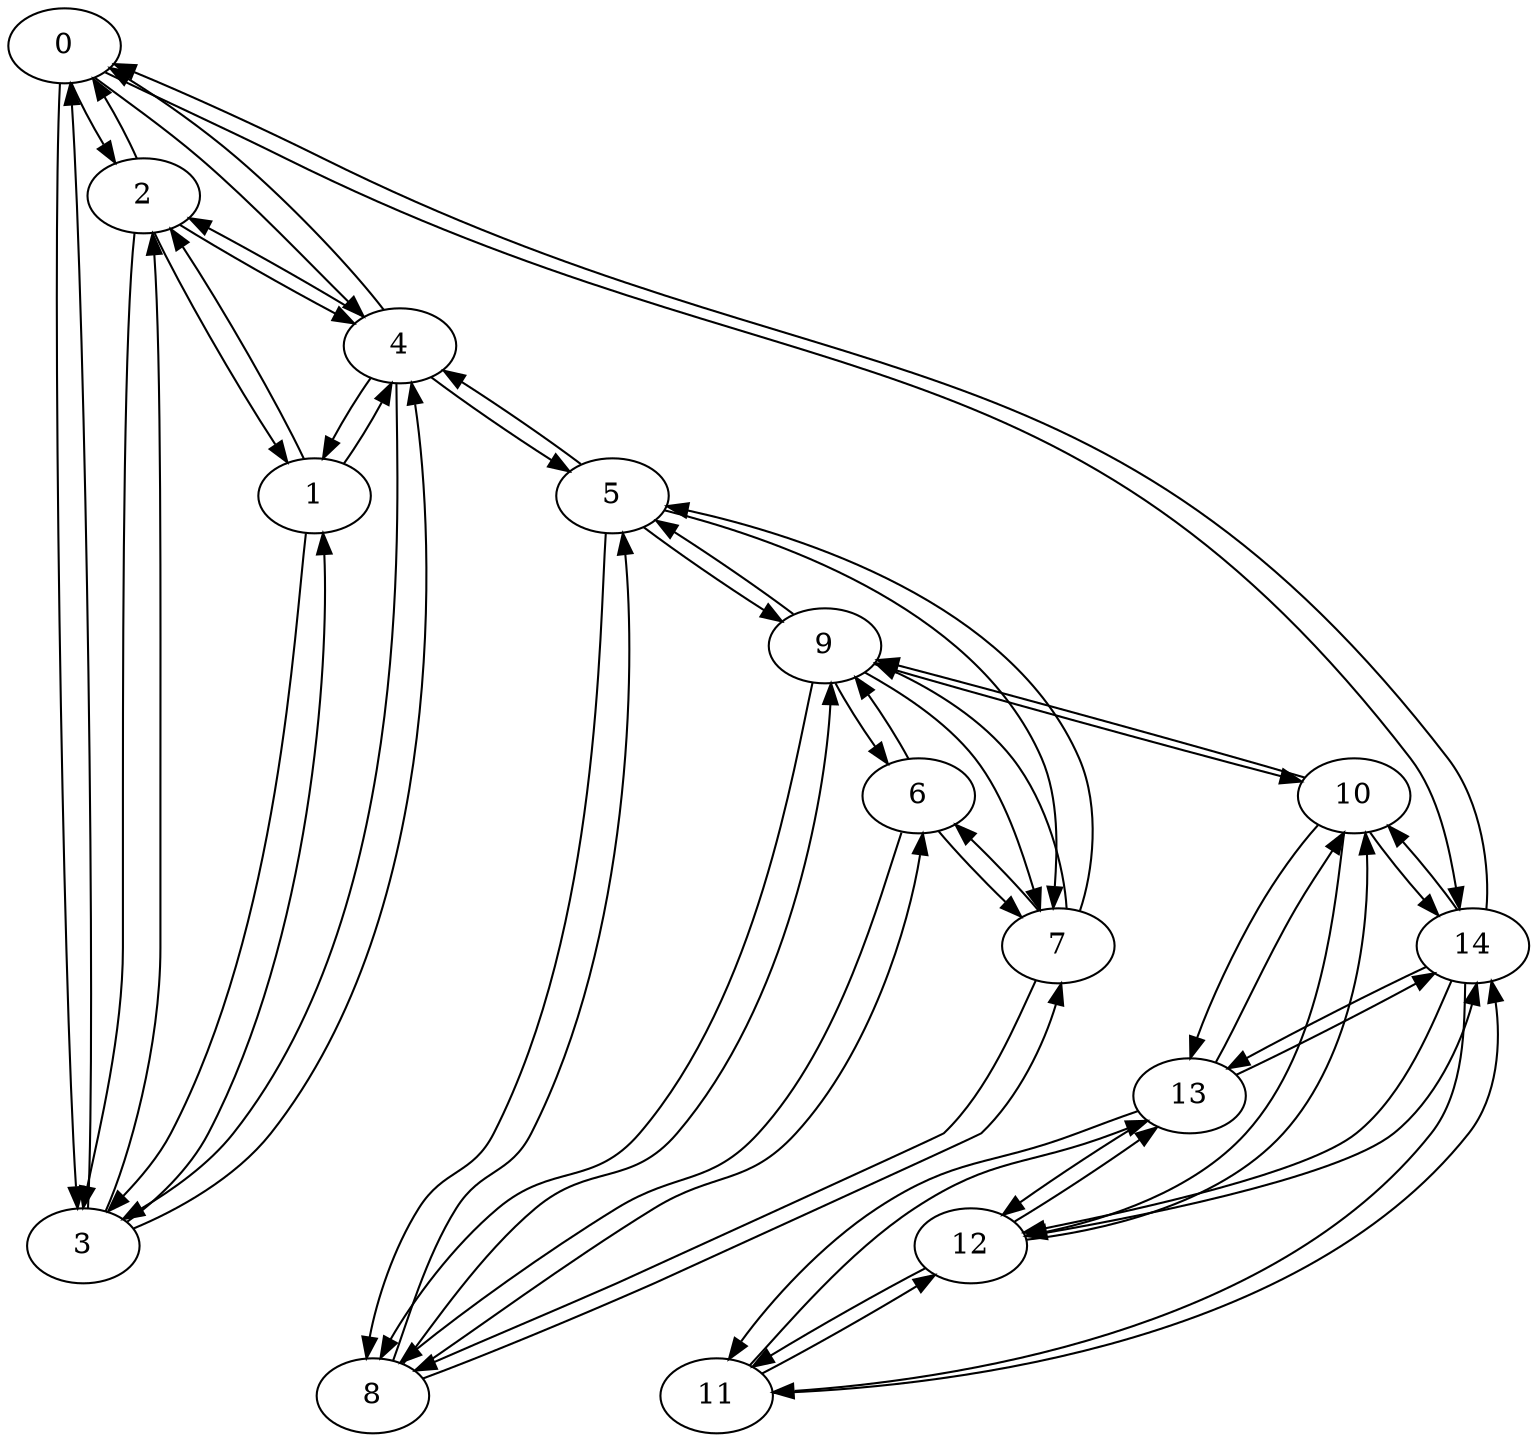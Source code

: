 digraph  {
0;
1;
2;
3;
4;
5;
6;
7;
8;
9;
10;
11;
12;
13;
14;
0 -> 2  [key=0, weight="0.977590211964478"];
0 -> 3  [key=0, weight="0.40480539140424676"];
0 -> 4  [key=0, weight="0.6386371323178712"];
0 -> 14  [key=0, weight="0.2524809280000434"];
1 -> 2  [key=0, weight="0.3019956513263736"];
1 -> 3  [key=0, weight="0.787226876772924"];
1 -> 4  [key=0, weight="0.5838663579429713"];
2 -> 0  [key=0, weight="0.977590211964478"];
2 -> 1  [key=0, weight="0.3019956513263736"];
2 -> 3  [key=0, weight="0.2558811535567852"];
2 -> 4  [key=0, weight="0.4275529782905707"];
3 -> 0  [key=0, weight="0.40480539140424676"];
3 -> 1  [key=0, weight="0.787226876772924"];
3 -> 2  [key=0, weight="0.2558811535567852"];
3 -> 4  [key=0, weight="0.5812420695919419"];
4 -> 0  [key=0, weight="0.6386371323178712"];
4 -> 1  [key=0, weight="0.5838663579429713"];
4 -> 2  [key=0, weight="0.4275529782905707"];
4 -> 3  [key=0, weight="0.5812420695919419"];
4 -> 5  [key=0, weight="0.6159635826328868"];
5 -> 7  [key=0, weight="0.9580047489667336"];
5 -> 8  [key=0, weight="0.6004537874316757"];
5 -> 9  [key=0, weight="0.8486546868848736"];
5 -> 4  [key=0, weight="0.6159635826328868"];
6 -> 7  [key=0, weight="0.521711219014216"];
6 -> 8  [key=0, weight="0.8669097476531155"];
6 -> 9  [key=0, weight="0.48142279621388695"];
7 -> 5  [key=0, weight="0.9580047489667336"];
7 -> 6  [key=0, weight="0.521711219014216"];
7 -> 8  [key=0, weight="0.4239472918016476"];
7 -> 9  [key=0, weight="0.08529891303045634"];
8 -> 5  [key=0, weight="0.6004537874316757"];
8 -> 6  [key=0, weight="0.8669097476531155"];
8 -> 7  [key=0, weight="0.4239472918016476"];
8 -> 9  [key=0, weight="0.8128342641816927"];
9 -> 5  [key=0, weight="0.8486546868848736"];
9 -> 6  [key=0, weight="0.48142279621388695"];
9 -> 7  [key=0, weight="0.08529891303045634"];
9 -> 8  [key=0, weight="0.8128342641816927"];
9 -> 10  [key=0, weight="0.3530634061571205"];
10 -> 12  [key=0, weight="0.7841548778393697"];
10 -> 13  [key=0, weight="0.7864030426973707"];
10 -> 14  [key=0, weight="0.9261336390633391"];
10 -> 9  [key=0, weight="0.3530634061571205"];
11 -> 12  [key=0, weight="0.38892004151013027"];
11 -> 13  [key=0, weight="0.05133671618659574"];
11 -> 14  [key=0, weight="0.5664545000182631"];
12 -> 10  [key=0, weight="0.7841548778393697"];
12 -> 11  [key=0, weight="0.38892004151013027"];
12 -> 13  [key=0, weight="0.003151393608657127"];
12 -> 14  [key=0, weight="0.5477239194046785"];
13 -> 10  [key=0, weight="0.7864030426973707"];
13 -> 11  [key=0, weight="0.05133671618659574"];
13 -> 12  [key=0, weight="0.003151393608657127"];
13 -> 14  [key=0, weight="0.6777323814130363"];
14 -> 10  [key=0, weight="0.9261336390633391"];
14 -> 11  [key=0, weight="0.5664545000182631"];
14 -> 12  [key=0, weight="0.5477239194046785"];
14 -> 13  [key=0, weight="0.6777323814130363"];
14 -> 0  [key=0, weight="0.2524809280000434"];
}
